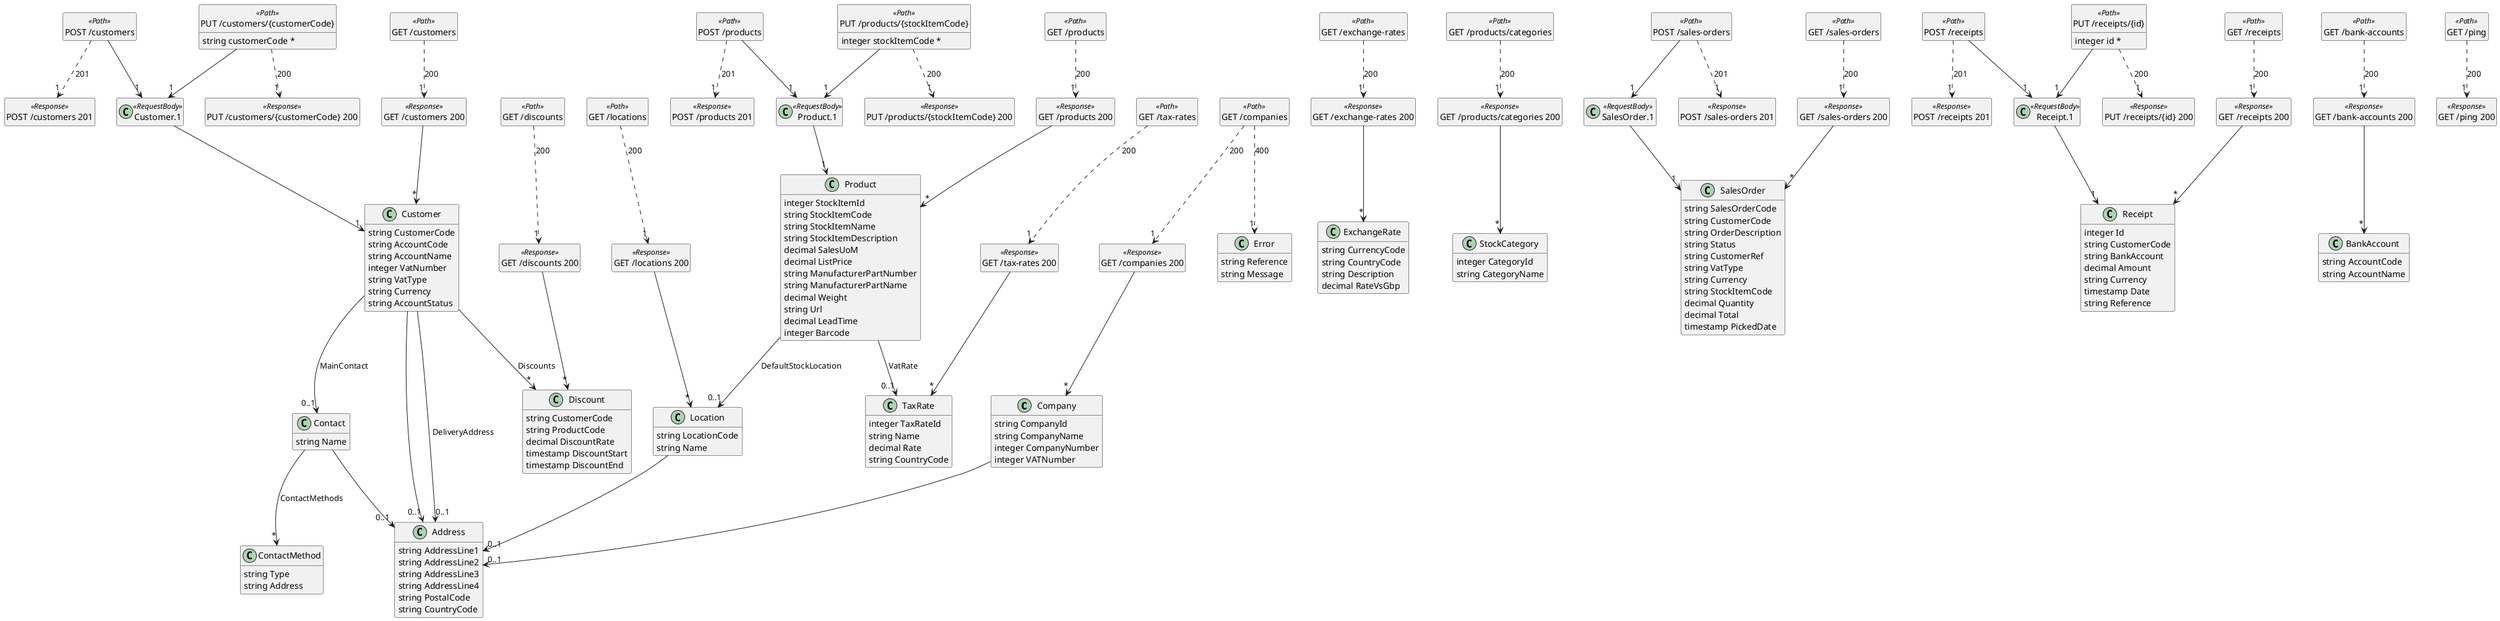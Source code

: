 @startuml
hide <<Path>> circle
hide <<Response>> circle
hide <<Parameter>> circle
hide empty methods
hide empty fields
set namespaceSeparator none

class "Company" {
  {field} string CompanyId 
  {field} string CompanyName 
  {field} integer CompanyNumber 
  {field} integer VATNumber 
}

class "TaxRate" {
  {field} integer TaxRateId 
  {field} string Name 
  {field} decimal Rate 
  {field} string CountryCode 
}

class "ExchangeRate" {
  {field} string CurrencyCode 
  {field} string CountryCode 
  {field} string Description 
  {field} decimal RateVsGbp 
}

class "StockCategory" {
  {field} integer CategoryId 
  {field} string CategoryName 
}

class "Product" {
  {field} integer StockItemId 
  {field} string StockItemCode 
  {field} string StockItemName 
  {field} string StockItemDescription 
  {field} decimal SalesUoM 
  {field} decimal ListPrice 
  {field} string ManufacturerPartNumber 
  {field} string ManufacturerPartName 
  {field} decimal Weight 
  {field} string Url 
  {field} decimal LeadTime 
  {field} integer Barcode 
}

class "Customer" {
  {field} string CustomerCode 
  {field} string AccountCode 
  {field} string AccountName 
  {field} integer VatNumber 
  {field} string VatType 
  {field} string Currency 
  {field} string AccountStatus 
}

class "SalesOrder" {
  {field} string SalesOrderCode 
  {field} string CustomerCode 
  {field} string OrderDescription 
  {field} string Status 
  {field} string CustomerRef 
  {field} string VatType 
  {field} string Currency 
  {field} string StockItemCode 
  {field} decimal Quantity 
  {field} decimal Total 
  {field} timestamp PickedDate 
}

class "Receipt" {
  {field} integer Id 
  {field} string CustomerCode 
  {field} string BankAccount 
  {field} decimal Amount 
  {field} string Currency 
  {field} timestamp Date 
  {field} string Reference 
}

class "BankAccount" {
  {field} string AccountCode 
  {field} string AccountName 
}

class "Discount" {
  {field} string CustomerCode 
  {field} string ProductCode 
  {field} decimal DiscountRate 
  {field} timestamp DiscountStart 
  {field} timestamp DiscountEnd 
}

class "Address" {
  {field} string AddressLine1 
  {field} string AddressLine2 
  {field} string AddressLine3 
  {field} string AddressLine4 
  {field} string PostalCode 
  {field} string CountryCode 
}

class "Contact" {
  {field} string Name 
}

class "ContactMethod" {
  {field} string Type 
  {field} string Address 
}

class "Location" {
  {field} string LocationCode 
  {field} string Name 
}

class "Error" {
  {field} string Reference 
  {field} string Message 
}

class "Product.1" <<RequestBody>> {
}

class "Customer.1" <<RequestBody>> {
}

class "SalesOrder.1" <<RequestBody>> {
}

class "Receipt.1" <<RequestBody>> {
}

class "GET /companies" <<Path>> {
}

class "GET /companies 200" <<Response>> {
}

class "GET /tax-rates" <<Path>> {
}

class "GET /tax-rates 200" <<Response>> {
}

class "GET /exchange-rates" <<Path>> {
}

class "GET /exchange-rates 200" <<Response>> {
}

class "GET /products/categories" <<Path>> {
}

class "GET /products/categories 200" <<Response>> {
}

class "GET /products" <<Path>> {
}

class "GET /products 200" <<Response>> {
}

class "POST /products" <<Path>> {
}

class "POST /products 201" <<Response>> {
}

class "PUT /products/{stockItemCode}" <<Path>> {
  {field} integer stockItemCode *
}

class "PUT /products/{stockItemCode} 200" <<Response>> {
}

class "GET /customers" <<Path>> {
}

class "GET /customers 200" <<Response>> {
}

class "POST /customers" <<Path>> {
}

class "POST /customers 201" <<Response>> {
}

class "PUT /customers/{customerCode}" <<Path>> {
  {field} string customerCode *
}

class "PUT /customers/{customerCode} 200" <<Response>> {
}

class "GET /sales-orders" <<Path>> {
}

class "GET /sales-orders 200" <<Response>> {
}

class "POST /sales-orders" <<Path>> {
}

class "POST /sales-orders 201" <<Response>> {
}

class "GET /receipts" <<Path>> {
}

class "GET /receipts 200" <<Response>> {
}

class "POST /receipts" <<Path>> {
}

class "POST /receipts 201" <<Response>> {
}

class "PUT /receipts/{id}" <<Path>> {
  {field} integer id *
}

class "PUT /receipts/{id} 200" <<Response>> {
}

class "GET /locations" <<Path>> {
}

class "GET /locations 200" <<Response>> {
}

class "GET /bank-accounts" <<Path>> {
}

class "GET /bank-accounts 200" <<Response>> {
}

class "GET /discounts" <<Path>> {
}

class "GET /discounts 200" <<Response>> {
}

class "GET /ping" <<Path>> {
}

class "GET /ping 200" <<Response>> {
}

"Company" --> "0..1" "Address"

"Product" --> "0..1" "TaxRate"  :  "VatRate"

"Product" --> "0..1" "Location"  :  "DefaultStockLocation"

"Customer" --> "0..1" "Address"

"Customer" --> "0..1" "Contact"  :  "MainContact"

"Customer" --> "0..1" "Address"  :  "DeliveryAddress"

"Customer" --> "*" "Discount"  :  "Discounts"

"Contact" --> "*" "ContactMethod"  :  "ContactMethods"

"Contact" --> "0..1" "Address"

"Location" --> "0..1" "Address"

"Product.1" --> "1" "Product"

"Customer.1" --> "1" "Customer"

"SalesOrder.1" --> "1" "SalesOrder"

"Receipt.1" --> "1" "Receipt"

"GET /companies 200" --> "*" "Company"

"GET /companies" ..> "1" "GET /companies 200"  :  "200"

"GET /companies" ..> "1" "Error"  :  "400"

"GET /tax-rates 200" --> "*" "TaxRate"

"GET /tax-rates" ..> "1" "GET /tax-rates 200"  :  "200"

"GET /exchange-rates 200" --> "*" "ExchangeRate"

"GET /exchange-rates" ..> "1" "GET /exchange-rates 200"  :  "200"

"GET /products/categories 200" --> "*" "StockCategory"

"GET /products/categories" ..> "1" "GET /products/categories 200"  :  "200"

"GET /products 200" --> "*" "Product"

"GET /products" ..> "1" "GET /products 200"  :  "200"

"POST /products" ..> "1" "POST /products 201"  :  "201"

"POST /products" --> "1" "Product.1"

"PUT /products/{stockItemCode}" ..> "1" "PUT /products/{stockItemCode} 200"  :  "200"

"PUT /products/{stockItemCode}" --> "1" "Product.1"

"GET /customers 200" --> "*" "Customer"

"GET /customers" ..> "1" "GET /customers 200"  :  "200"

"POST /customers" ..> "1" "POST /customers 201"  :  "201"

"POST /customers" --> "1" "Customer.1"

"PUT /customers/{customerCode}" ..> "1" "PUT /customers/{customerCode} 200"  :  "200"

"PUT /customers/{customerCode}" --> "1" "Customer.1"

"GET /sales-orders 200" --> "*" "SalesOrder"

"GET /sales-orders" ..> "1" "GET /sales-orders 200"  :  "200"

"POST /sales-orders" ..> "1" "POST /sales-orders 201"  :  "201"

"POST /sales-orders" --> "1" "SalesOrder.1"

"GET /receipts 200" --> "*" "Receipt"

"GET /receipts" ..> "1" "GET /receipts 200"  :  "200"

"POST /receipts" ..> "1" "POST /receipts 201"  :  "201"

"POST /receipts" --> "1" "Receipt.1"

"PUT /receipts/{id}" ..> "1" "PUT /receipts/{id} 200"  :  "200"

"PUT /receipts/{id}" --> "1" "Receipt.1"

"GET /locations 200" --> "*" "Location"

"GET /locations" ..> "1" "GET /locations 200"  :  "200"

"GET /bank-accounts 200" --> "*" "BankAccount"

"GET /bank-accounts" ..> "1" "GET /bank-accounts 200"  :  "200"

"GET /discounts 200" --> "*" "Discount"

"GET /discounts" ..> "1" "GET /discounts 200"  :  "200"

"GET /ping" ..> "1" "GET /ping 200"  :  "200"

@enduml